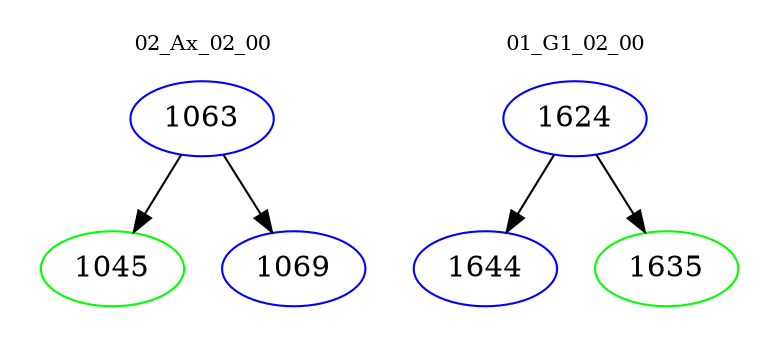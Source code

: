 digraph{
subgraph cluster_0 {
color = white
label = "02_Ax_02_00";
fontsize=10;
T0_1063 [label="1063", color="blue"]
T0_1063 -> T0_1045 [color="black"]
T0_1045 [label="1045", color="green"]
T0_1063 -> T0_1069 [color="black"]
T0_1069 [label="1069", color="blue"]
}
subgraph cluster_1 {
color = white
label = "01_G1_02_00";
fontsize=10;
T1_1624 [label="1624", color="blue"]
T1_1624 -> T1_1644 [color="black"]
T1_1644 [label="1644", color="blue"]
T1_1624 -> T1_1635 [color="black"]
T1_1635 [label="1635", color="green"]
}
}
